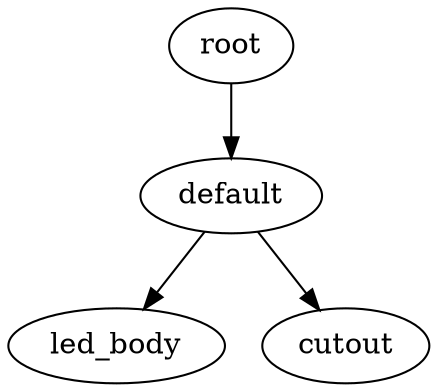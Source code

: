 digraph default {
    root_1 [label="root"];
    default_2 [label="default"];
    led_body_3 [label="led_body"];
    cutout_4 [label="cutout"];
    root_1 -> default_2;
    default_2 -> led_body_3;
    default_2 -> cutout_4;
}
